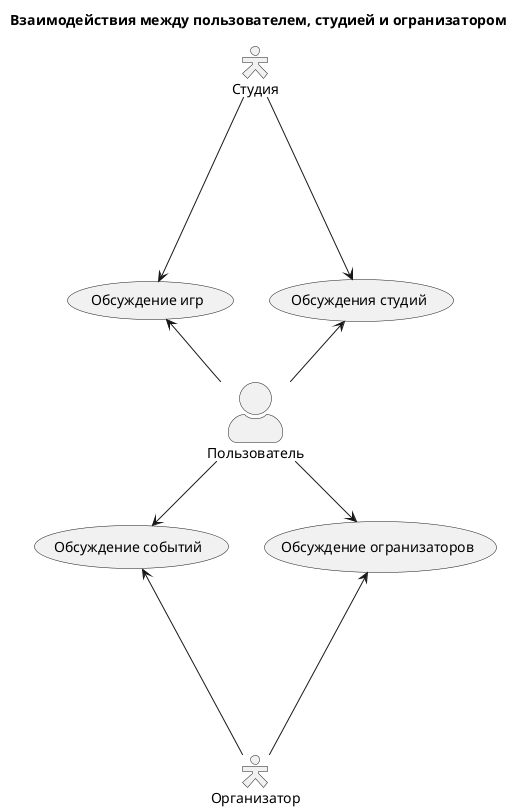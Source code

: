 @startuml

title "Взаимодействия между пользователем, студией и огранизатором"

skinparam actorStyle awesome
:Пользователь: as user

skinparam actorStyle hollow
:Студия: as studio
:Организатор: as organizer

usecase "Обсуждения студий" as studio_topics
usecase "Обсуждение игр" as game_topics
usecase "Обсуждение огранизаторов" as organizer_topics
usecase "Обсуждение событий" as event_topics

user -up-> studio_topics
user -up-> game_topics
user -down-> organizer_topics
user -down-> event_topics

studio -down---> studio_topics
studio -down---> game_topics

organizer -up---> organizer_topics
organizer -up---> event_topics

@enduml
